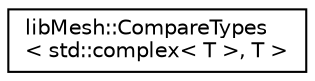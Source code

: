 digraph "类继承关系图"
{
 // INTERACTIVE_SVG=YES
  edge [fontname="Helvetica",fontsize="10",labelfontname="Helvetica",labelfontsize="10"];
  node [fontname="Helvetica",fontsize="10",shape=record];
  rankdir="LR";
  Node1 [label="libMesh::CompareTypes\l\< std::complex\< T \>, T \>",height=0.2,width=0.4,color="black", fillcolor="white", style="filled",URL="$structlibMesh_1_1CompareTypes_3_01std_1_1complex_3_01T_01_4_00_01T_01_4.html"];
}

